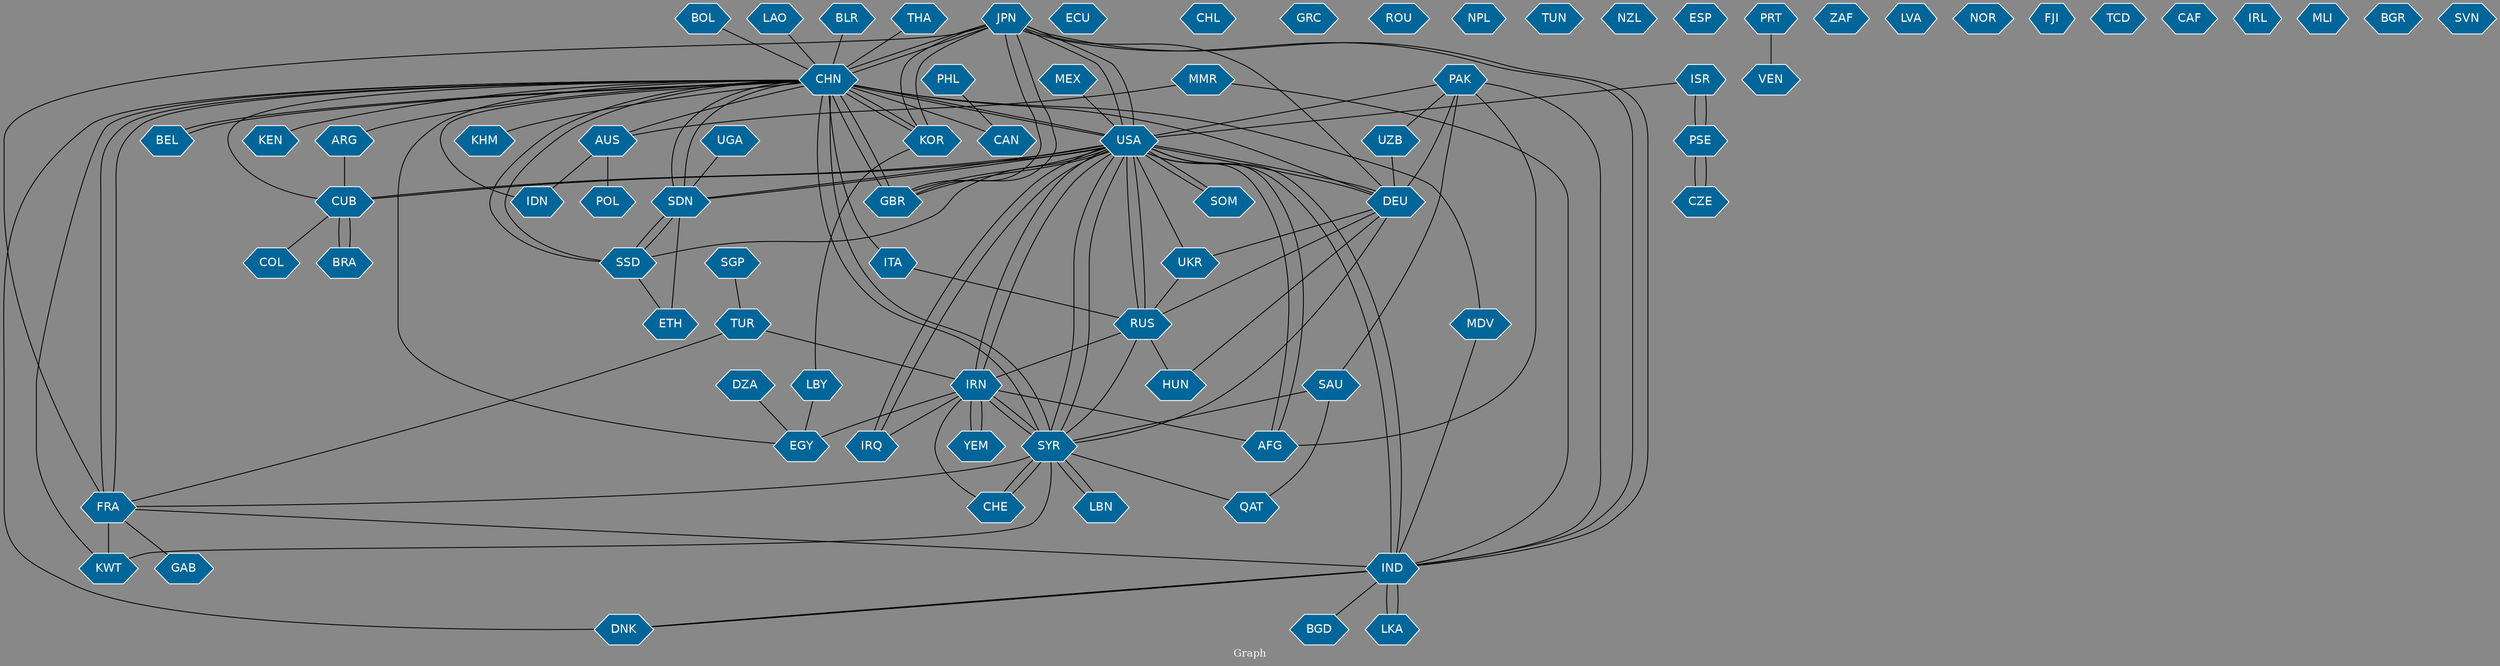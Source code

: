 // Countries together in item graph
graph {
	graph [bgcolor="#888888" fontcolor=white fontsize=12 label="Graph" outputorder=edgesfirst overlap=prism]
	node [color=white fillcolor="#006699" fontcolor=white fontname=Helvetica shape=hexagon style=filled]
	edge [arrowhead=open color=black fontcolor=white fontname=Courier fontsize=12]
		JPN [label=JPN]
		THA [label=THA]
		AFG [label=AFG]
		CHN [label=CHN]
		IDN [label=IDN]
		USA [label=USA]
		AUS [label=AUS]
		GBR [label=GBR]
		IND [label=IND]
		MDV [label=MDV]
		ISR [label=ISR]
		BRA [label=BRA]
		IRN [label=IRN]
		BEL [label=BEL]
		LBN [label=LBN]
		SYR [label=SYR]
		DEU [label=DEU]
		KEN [label=KEN]
		PAK [label=PAK]
		CHE [label=CHE]
		SDN [label=SDN]
		CUB [label=CUB]
		ECU [label=ECU]
		LBY [label=LBY]
		EGY [label=EGY]
		RUS [label=RUS]
		CHL [label=CHL]
		MMR [label=MMR]
		PHL [label=PHL]
		DNK [label=DNK]
		LKA [label=LKA]
		SOM [label=SOM]
		KHM [label=KHM]
		CAN [label=CAN]
		IRQ [label=IRQ]
		POL [label=POL]
		ARG [label=ARG]
		GRC [label=GRC]
		ITA [label=ITA]
		UKR [label=UKR]
		FRA [label=FRA]
		UGA [label=UGA]
		ROU [label=ROU]
		KOR [label=KOR]
		NPL [label=NPL]
		HUN [label=HUN]
		TUN [label=TUN]
		NZL [label=NZL]
		TUR [label=TUR]
		ESP [label=ESP]
		PSE [label=PSE]
		BOL [label=BOL]
		SGP [label=SGP]
		VEN [label=VEN]
		PRT [label=PRT]
		YEM [label=YEM]
		ZAF [label=ZAF]
		SSD [label=SSD]
		SAU [label=SAU]
		QAT [label=QAT]
		LAO [label=LAO]
		BLR [label=BLR]
		LVA [label=LVA]
		KWT [label=KWT]
		GAB [label=GAB]
		CZE [label=CZE]
		BGD [label=BGD]
		NOR [label=NOR]
		DZA [label=DZA]
		FJI [label=FJI]
		TCD [label=TCD]
		COL [label=COL]
		MEX [label=MEX]
		ETH [label=ETH]
		CAF [label=CAF]
		IRL [label=IRL]
		MLI [label=MLI]
		BGR [label=BGR]
		SVN [label=SVN]
		UZB [label=UZB]
			LKA -- IND [weight=2]
			BRA -- CUB [weight=1]
			IRN -- USA [weight=4]
			CZE -- PSE [weight=2]
			CUB -- COL [weight=1]
			SGP -- TUR [weight=1]
			PRT -- VEN [weight=1]
			DEU -- JPN [weight=1]
			FRA -- GAB [weight=1]
			SDN -- CHN [weight=2]
			IND -- JPN [weight=1]
			SDN -- ETH [weight=2]
			CHE -- SYR [weight=4]
			ITA -- RUS [weight=1]
			SYR -- QAT [weight=1]
			LAO -- CHN [weight=1]
			CHN -- CAN [weight=1]
			CHN -- DNK [weight=2]
			USA -- SOM [weight=1]
			AFG -- USA [weight=1]
			CHN -- DEU [weight=1]
			SYR -- LBN [weight=1]
			ARG -- CUB [weight=1]
			MMR -- AUS [weight=1]
			RUS -- IRN [weight=3]
			SDN -- SSD [weight=3]
			CHN -- MDV [weight=1]
			JPN -- CHN [weight=5]
			IRN -- EGY [weight=1]
			PAK -- IND [weight=1]
			IRN -- YEM [weight=2]
			IRN -- IRQ [weight=2]
			DEU -- SYR [weight=1]
			SAU -- SYR [weight=1]
			CHN -- SDN [weight=3]
			SYR -- IRN [weight=1]
			USA -- IRN [weight=3]
			JPN -- GBR [weight=1]
			CHN -- SYR [weight=2]
			PAK -- UZB [weight=1]
			USA -- AFG [weight=1]
			DEU -- RUS [weight=1]
			JPN -- USA [weight=7]
			CHN -- USA [weight=11]
			CHN -- KWT [weight=1]
			CHN -- GBR [weight=3]
			CHN -- EGY [weight=1]
			CHN -- ARG [weight=1]
			GBR -- CHN [weight=1]
			TUR -- FRA [weight=1]
			CHN -- KOR [weight=1]
			RUS -- SYR [weight=2]
			IND -- USA [weight=6]
			CHN -- AUS [weight=1]
			GBR -- JPN [weight=1]
			YEM -- IRN [weight=1]
			SSD -- CHN [weight=1]
			USA -- SYR [weight=2]
			JPN -- FRA [weight=2]
			USA -- IRQ [weight=1]
			FRA -- IND [weight=1]
			CHN -- JPN [weight=10]
			PSE -- CZE [weight=3]
			LBN -- SYR [weight=1]
			UKR -- USA [weight=1]
			USA -- RUS [weight=3]
			PAK -- AFG [weight=1]
			PSE -- ISR [weight=3]
			KOR -- LBY [weight=1]
			BLR -- CHN [weight=1]
			CHN -- FRA [weight=3]
			ISR -- USA [weight=1]
			BEL -- CHN [weight=1]
			RUS -- HUN [weight=2]
			SDN -- USA [weight=2]
			KOR -- CHN [weight=2]
			IRN -- SYR [weight=5]
			JPN -- IND [weight=1]
			IND -- BGD [weight=1]
			AUS -- IDN [weight=1]
			DZA -- EGY [weight=1]
			CUB -- CHN [weight=1]
			ISR -- PSE [weight=5]
			FRA -- KWT [weight=1]
			PAK -- USA [weight=1]
			KOR -- JPN [weight=1]
			CHN -- KEN [weight=3]
			CHN -- KHM [weight=2]
			BOL -- CHN [weight=1]
			TUR -- IRN [weight=1]
			MMR -- IND [weight=1]
			IND -- LKA [weight=1]
			CHN -- ITA [weight=1]
			MDV -- IND [weight=1]
			MEX -- USA [weight=1]
			USA -- JPN [weight=8]
			THA -- CHN [weight=1]
			CHN -- SSD [weight=1]
			SSD -- USA [weight=1]
			SOM -- USA [weight=1]
			PAK -- DEU [weight=1]
			SYR -- FRA [weight=1]
			IND -- DNK [weight=1]
			UGA -- SDN [weight=1]
			IDN -- CHN [weight=1]
			IRN -- AFG [weight=1]
			SYR -- CHE [weight=2]
			PHL -- CAN [weight=1]
			LBY -- EGY [weight=2]
			CUB -- BRA [weight=1]
			GBR -- USA [weight=4]
			USA -- DEU [weight=3]
			USA -- SDN [weight=1]
			SYR -- USA [weight=1]
			DEU -- UKR [weight=1]
			UKR -- RUS [weight=1]
			CHN -- BEL [weight=1]
			AUS -- POL [weight=1]
			IRQ -- USA [weight=1]
			SSD -- ETH [weight=1]
			USA -- GBR [weight=4]
			JPN -- KOR [weight=1]
			DNK -- IND [weight=1]
			UZB -- DEU [weight=1]
			USA -- IND [weight=4]
			RUS -- USA [weight=4]
			USA -- CUB [weight=1]
			DEU -- USA [weight=3]
			PAK -- SAU [weight=1]
			CUB -- USA [weight=1]
			FRA -- CHN [weight=1]
			SYR -- CHN [weight=3]
			USA -- CHN [weight=3]
			SAU -- QAT [weight=1]
			IRN -- CHE [weight=2]
			SSD -- SDN [weight=3]
			SYR -- KWT [weight=2]
			DEU -- HUN [weight=1]
}